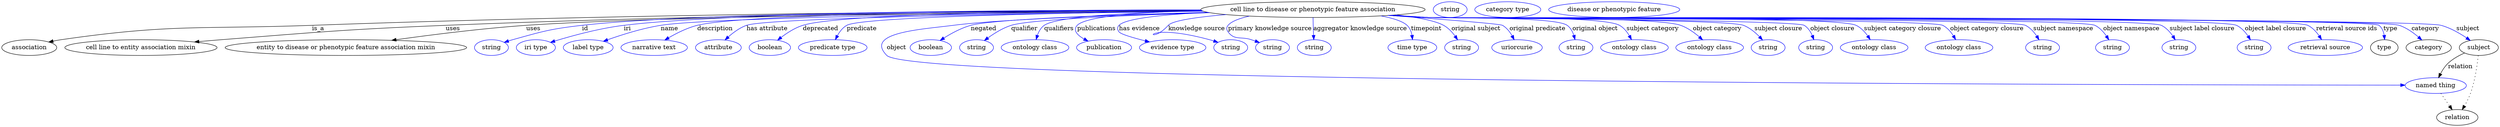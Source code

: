 digraph {
	graph [bb="0,0,5672.6,283"];
	node [label="\N"];
	"cell line to disease or phenotypic feature association"	[height=0.5,
		label="cell line to disease or phenotypic feature association",
		pos="2977.4,265",
		width=7.0771];
	association	[height=0.5,
		pos="62.394,178",
		width=1.7332];
	"cell line to disease or phenotypic feature association" -> association	[label=is_a,
		lp="717.39,221.5",
		pos="e,106.47,190.83 2723.2,263.6 2302.8,262.16 1436.3,255.84 703.39,229 449.81,219.71 384.44,233.02 133.39,196 127.91,195.19 122.22,\
194.16 116.57,193.01"];
	"cell line to entity association mixin"	[height=0.5,
		pos="315.39,178",
		width=4.8024];
	"cell line to disease or phenotypic feature association" -> "cell line to entity association mixin"	[label=uses,
		lp="1023.9,221.5",
		pos="e,436.75,190.82 2723.4,263.29 2348.1,261.37 1623.2,254.38 1007.4,229 780.45,219.65 723.83,213.9 497.39,196 481,194.7 463.78,193.24 \
446.75,191.72"];
	"entity to disease or phenotypic feature association mixin"	[height=0.5,
		pos="780.39,178",
		width=7.6188];
	"cell line to disease or phenotypic feature association" -> "entity to disease or phenotypic feature association mixin"	[label=uses,
		lp="1206.9,221.5",
		pos="e,884.59,194.68 2725.6,262.23 2306,258.76 1480.9,249.5 1190.4,229 1090.1,221.92 976.77,207.61 894.7,196.1"];
	id	[color=blue,
		height=0.5,
		label=string,
		pos="1111.4,178",
		width=1.0652];
	"cell line to disease or phenotypic feature association" -> id	[color=blue,
		label=id,
		lp="1323.4,221.5",
		pos="e,1140.4,189.97 2722.5,264.42 2326.3,264.1 1580.7,259.29 1316.4,229 1245.6,220.88 1228,215.28 1159.4,196 1156.3,195.13 1153.1,194.16 \
1149.9,193.14",
		style=solid];
	iri	[color=blue,
		height=0.5,
		label="iri type",
		pos="1212.4,178",
		width=1.2277];
	"cell line to disease or phenotypic feature association" -> iri	[color=blue,
		label=iri,
		lp="1419.4,221.5",
		pos="e,1245.7,190.07 2722.4,264.49 2345.4,264.15 1657.1,259.21 1411.4,229 1356.6,222.27 1295.3,205.38 1255.4,193.09",
		style=solid];
	name	[color=blue,
		height=0.5,
		label="label type",
		pos="1331.4,178",
		width=1.5707];
	"cell line to disease or phenotypic feature association" -> name	[color=blue,
		label=name,
		lp="1515.4,221.5",
		pos="e,1365.6,192.43 2726.6,261.79 2335.5,257.8 1613,247.95 1495.4,229 1453.7,222.28 1407.9,207.66 1375.3,195.96",
		style=solid];
	description	[color=blue,
		height=0.5,
		label="narrative text",
		pos="1481.4,178",
		width=2.0943];
	"cell line to disease or phenotypic feature association" -> description	[color=blue,
		label=description,
		lp="1618.9,221.5",
		pos="e,1505.3,195.21 2723.1,263.79 2349.7,262.55 1685.7,256.45 1578.4,229 1555.7,223.2 1532.4,211.36 1514.2,200.66",
		style=solid];
	"has attribute"	[color=blue,
		height=0.5,
		label=attribute,
		pos="1626.4,178",
		width=1.4443];
	"cell line to disease or phenotypic feature association" -> "has attribute"	[color=blue,
		label="has attribute",
		lp="1737.4,221.5",
		pos="e,1641.5,195.39 2728.2,261.22 2367.7,256.62 1738.2,246.2 1690.4,229 1674.9,223.42 1660.2,212.49 1648.8,202.28",
		style=solid];
	deprecated	[color=blue,
		height=0.5,
		label=boolean,
		pos="1743.4,178",
		width=1.2999];
	"cell line to disease or phenotypic feature association" -> deprecated	[color=blue,
		label=deprecated,
		lp="1858.9,221.5",
		pos="e,1761,194.91 2723.2,263.73 2408,262.24 1901.9,255.66 1818.4,229 1800.4,223.24 1782.6,211.77 1769,201.27",
		style=solid];
	predicate	[color=blue,
		height=0.5,
		label="predicate type",
		pos="1886.4,178",
		width=2.1665];
	"cell line to disease or phenotypic feature association" -> predicate	[color=blue,
		label=predicate,
		lp="1952.4,221.5",
		pos="e,1892.4,196.1 2727.2,261.56 2425.1,257.75 1953,248.69 1918.4,229 1909,223.65 1901.9,214.28 1896.8,205.08",
		style=solid];
	object	[color=blue,
		height=0.5,
		label="named thing",
		pos="5530.4,91",
		width=1.9318];
	"cell line to disease or phenotypic feature association" -> object	[color=blue,
		label=object,
		lp="2031.4,178",
		pos="e,5460.6,92.005 2740,258.42 2539.2,252.85 2267.4,243.08 2159.4,229 2086.6,219.51 1958,212.39 2009.4,160 2071.7,96.5 4931.8,92.257 \
5450.2,92.01",
		style=solid];
	negated	[color=blue,
		height=0.5,
		label=boolean,
		pos="2109.4,178",
		width=1.2999];
	"cell line to disease or phenotypic feature association" -> negated	[color=blue,
		label=negated,
		lp="2228.4,221.5",
		pos="e,2130.3,194.34 2738.2,258.76 2528.8,253.26 2250.2,243.39 2199.4,229 2177.9,222.92 2156,210.87 2139.1,200.13",
		style=solid];
	qualifier	[color=blue,
		height=0.5,
		label=string,
		pos="2212.4,178",
		width=1.0652];
	"cell line to disease or phenotypic feature association" -> qualifier	[color=blue,
		label=qualifier,
		lp="2321.4,221.5",
		pos="e,2230.2,194.06 2743,257.9 2561.4,252.2 2333.9,242.52 2291.4,229 2272.1,222.88 2252.9,210.88 2238.2,200.17",
		style=solid];
	qualifiers	[color=blue,
		height=0.5,
		label="ontology class",
		pos="2345.4,178",
		width=2.1304];
	"cell line to disease or phenotypic feature association" -> qualifiers	[color=blue,
		label=qualifiers,
		lp="2399.9,221.5",
		pos="e,2347.9,196.3 2725.9,262.01 2570.9,258.64 2396.3,250.12 2366.4,229 2358.7,223.55 2353.8,214.7 2350.7,205.95",
		style=solid];
	publications	[color=blue,
		height=0.5,
		label=publication,
		pos="2502.4,178",
		width=1.7332];
	"cell line to disease or phenotypic feature association" -> publications	[color=blue,
		label=publications,
		lp="2485.4,221.5",
		pos="e,2466.4,192.7 2724.3,262.82 2595.5,259.51 2461.8,250.76 2441.4,229 2430.7,217.53 2441.8,206.3 2457.4,197.39",
		style=solid];
	"has evidence"	[color=blue,
		height=0.5,
		label="evidence type",
		pos="2658.4,178",
		width=2.0943];
	"cell line to disease or phenotypic feature association" -> "has evidence"	[color=blue,
		label="has evidence",
		lp="2582.9,221.5",
		pos="e,2605.7,191 2738.6,258.68 2642.9,254.02 2551.5,245.31 2536.4,229 2531.9,224.1 2532.4,219.32 2536.4,214 2540.4,208.67 2568,200.54 \
2595.9,193.46",
		style=solid];
	"knowledge source"	[color=blue,
		height=0.5,
		label=string,
		pos="2790.4,178",
		width=1.0652];
	"cell line to disease or phenotypic feature association" -> "knowledge source"	[color=blue,
		label="knowledge source",
		lp="2712.9,221.5",
		pos="e,2761.7,189.96 2780,253.57 2715.9,248.15 2658.5,240.24 2648.4,229 2602,177.4 2578.2,240.52 2742.4,196 2745.6,195.14 2748.8,194.18 \
2752,193.16",
		style=solid];
	"primary knowledge source"	[color=blue,
		height=0.5,
		label=string,
		pos="2885.4,178",
		width=1.0652];
	"cell line to disease or phenotypic feature association" -> "primary knowledge source"	[color=blue,
		label="primary knowledge source",
		lp="2879.4,221.5",
		pos="e,2855.7,189.58 2832.8,250.12 2810.4,245.1 2792.1,238.28 2784.4,229 2780.1,223.88 2780.5,219.42 2784.4,214 2798.9,193.78 2813.9,\
204.15 2837.4,196 2840.3,195 2843.2,193.97 2846.2,192.92",
		style=solid];
	"aggregator knowledge source"	[color=blue,
		height=0.5,
		label=string,
		pos="2980.4,178",
		width=1.0652];
	"cell line to disease or phenotypic feature association" -> "aggregator knowledge source"	[color=blue,
		label="aggregator knowledge source",
		lp="3084.9,221.5",
		pos="e,2979.3,196.08 2977.6,246.87 2977.7,237.21 2978,224.93 2978.4,214 2978.5,211.45 2978.6,208.79 2978.7,206.13",
		style=solid];
	timepoint	[color=blue,
		height=0.5,
		label="time type",
		pos="3203.4,178",
		width=1.5346];
	"cell line to disease or phenotypic feature association" -> timepoint	[color=blue,
		label=timepoint,
		lp="3235.4,221.5",
		pos="e,3203.8,196.21 3131.5,250.66 3158.4,245.59 3181.1,238.61 3191.4,229 3197.7,223.12 3201,214.56 3202.6,206.16",
		style=solid];
	"original subject"	[color=blue,
		height=0.5,
		label=string,
		pos="3315.4,178",
		width=1.0652];
	"cell line to disease or phenotypic feature association" -> "original subject"	[color=blue,
		label="original subject",
		lp="3348.4,221.5",
		pos="e,3306.3,195.85 3166.2,252.86 3212.3,247.66 3254.2,240.06 3274.4,229 3285,223.22 3293.9,213.52 3300.6,204.19",
		style=solid];
	"original predicate"	[color=blue,
		height=0.5,
		label=uriorcurie,
		pos="3441.4,178",
		width=1.5887];
	"cell line to disease or phenotypic feature association" -> "original predicate"	[color=blue,
		label="original predicate",
		lp="3487.9,221.5",
		pos="e,3434.9,195.93 3149.7,251.72 3267.2,243.07 3402.6,232.44 3408.4,229 3417.8,223.44 3425,214.03 3430.3,204.86",
		style=solid];
	"original object"	[color=blue,
		height=0.5,
		label=string,
		pos="3575.4,178",
		width=1.0652];
	"cell line to disease or phenotypic feature association" -> "original object"	[color=blue,
		label="original object",
		lp="3618.9,221.5",
		pos="e,3573.2,196.27 3157.4,252.24 3185.5,250.45 3214.2,248.65 3241.4,247 3276.3,244.88 3527,249.41 3555.4,229 3562.9,223.58 3567.6,214.86 \
3570.5,206.2",
		style=solid];
	"subject category"	[color=blue,
		height=0.5,
		label="ontology class",
		pos="3708.4,178",
		width=2.1304];
	"cell line to disease or phenotypic feature association" -> "subject category"	[color=blue,
		label="subject category",
		lp="3749.9,221.5",
		pos="e,3701.7,196.09 3154.5,252.04 3183.5,250.24 3213.3,248.49 3241.4,247 3289.5,244.45 3632.3,252.41 3674.4,229 3684,223.64 3691.5,214.27 \
3696.9,205.07",
		style=solid];
	"object category"	[color=blue,
		height=0.5,
		label="ontology class",
		pos="3879.4,178",
		width=2.1304];
	"cell line to disease or phenotypic feature association" -> "object category"	[color=blue,
		label="object category",
		lp="3896.9,221.5",
		pos="e,3863.5,195.62 3152.7,251.9 3182.3,250.09 3212.7,248.37 3241.4,247 3304.9,243.96 3753.4,250.2 3813.4,229 3829.1,223.43 3844.2,212.62 \
3855.9,202.47",
		style=solid];
	"subject closure"	[color=blue,
		height=0.5,
		label=string,
		pos="4012.4,178",
		width=1.0652];
	"cell line to disease or phenotypic feature association" -> "subject closure"	[color=blue,
		label="subject closure",
		lp="4035.9,221.5",
		pos="e,3999.6,195.37 3151.3,251.83 3181.3,250.01 3212.3,248.3 3241.4,247 3281.1,245.22 3919.5,243.63 3956.4,229 3970.3,223.49 3983,212.88 \
3992.8,202.84",
		style=solid];
	"object closure"	[color=blue,
		height=0.5,
		label=string,
		pos="4120.4,178",
		width=1.0652];
	"cell line to disease or phenotypic feature association" -> "object closure"	[color=blue,
		label="object closure",
		lp="4158.4,221.5",
		pos="e,4116.4,196.04 3150.6,251.77 3180.8,249.94 3212,248.25 3241.4,247 3265.1,245.99 4074.3,241.51 4094.4,229 4102.9,223.69 4108.8,214.58 \
4112.8,205.58",
		style=solid];
	"subject category closure"	[color=blue,
		height=0.5,
		label="ontology class",
		pos="4253.4,178",
		width=2.1304];
	"cell line to disease or phenotypic feature association" -> "subject category closure"	[color=blue,
		label="subject category closure",
		lp="4317.9,221.5",
		pos="e,4244.5,196.27 3150.2,251.73 3180.6,249.9 3211.9,248.22 3241.4,247 3295.3,244.77 4163.8,252.53 4212.4,229 4223.2,223.75 4232.2,\
214.13 4238.9,204.72",
		style=solid];
	"object category closure"	[color=blue,
		height=0.5,
		label="ontology class",
		pos="4446.4,178",
		width=2.1304];
	"cell line to disease or phenotypic feature association" -> "object category closure"	[color=blue,
		label="object category closure",
		lp="4509.9,221.5",
		pos="e,4438.8,196.24 3149.5,251.7 3180.1,249.86 3211.7,248.18 3241.4,247 3273.8,245.71 4380.5,243.83 4409.4,229 4419.6,223.76 4427.7,\
214.28 4433.7,204.97",
		style=solid];
	"subject namespace"	[color=blue,
		height=0.5,
		label=string,
		pos="4636.4,178",
		width=1.0652];
	"cell line to disease or phenotypic feature association" -> "subject namespace"	[color=blue,
		label="subject namespace",
		lp="4683.4,221.5",
		pos="e,4628.4,195.78 3149.2,251.66 3179.9,249.82 3211.6,248.16 3241.4,247 3279,245.54 4563.7,245.75 4597.4,229 4608.1,223.68 4616.8,213.86 \
4623.2,204.32",
		style=solid];
	"object namespace"	[color=blue,
		height=0.5,
		label=string,
		pos="4795.4,178",
		width=1.0652];
	"cell line to disease or phenotypic feature association" -> "object namespace"	[color=blue,
		label="object namespace",
		lp="4838.4,221.5",
		pos="e,4787.1,195.8 3148.8,251.65 3179.6,249.81 3211.4,248.14 3241.4,247 3283.4,245.4 4717.6,247.44 4755.4,229 4766.3,223.7 4775.1,213.88 \
4781.7,204.34",
		style=solid];
	"subject label closure"	[color=blue,
		height=0.5,
		label=string,
		pos="4946.4,178",
		width=1.0652];
	"cell line to disease or phenotypic feature association" -> "subject label closure"	[color=blue,
		label="subject label closure",
		lp="4999.4,221.5",
		pos="e,4938.1,195.8 3148.5,251.65 3179.4,249.79 3211.3,248.13 3241.4,247 3287.6,245.26 4864.8,249.26 4906.4,229 4917.3,223.71 4926.1,\
213.89 4932.7,204.35",
		style=solid];
	"object label closure"	[color=blue,
		height=0.5,
		label=string,
		pos="5117.4,178",
		width=1.0652];
	"cell line to disease or phenotypic feature association" -> "object label closure"	[color=blue,
		label="object label closure",
		lp="5165.9,221.5",
		pos="e,5109.1,195.81 3148.5,251.62 3179.4,249.77 3211.3,248.11 3241.4,247 3292.4,245.11 5031.5,251.32 5077.4,229 5088.3,223.71 5097.1,\
213.9 5103.7,204.35",
		style=solid];
	"retrieval source ids"	[color=blue,
		height=0.5,
		label="retrieval source",
		pos="5279.4,178",
		width=2.347];
	"cell line to disease or phenotypic feature association" -> "retrieval source ids"	[color=blue,
		label="retrieval source ids",
		lp="5327.9,221.5",
		pos="e,5270.8,196.3 3148.1,251.62 3179.1,249.77 3211.2,248.11 3241.4,247 3296.9,244.97 5189.5,253.27 5239.4,229 5250.1,223.79 5258.9,\
214.18 5265.4,204.76",
		style=solid];
	type	[height=0.5,
		pos="5413.4,178",
		width=0.86659];
	"cell line to disease or phenotypic feature association" -> type	[color=blue,
		label=type,
		lp="5427.4,221.5",
		pos="e,5414.2,196.19 3148.1,251.6 3179.1,249.75 3211.2,248.1 3241.4,247 3271.4,245.91 5377.9,247.67 5401.4,229 5408.2,223.55 5411.6,214.93 \
5413.2,206.38",
		style=solid];
	category	[height=0.5,
		pos="5514.4,178",
		width=1.4263];
	"cell line to disease or phenotypic feature association" -> category	[color=blue,
		label=category,
		lp="5506.9,221.5",
		pos="e,5498.8,195.26 3148.1,251.6 3179.1,249.75 3211.2,248.09 3241.4,247 3302.6,244.78 5389.3,248.55 5447.4,229 5463.6,223.55 5479.1,\
212.52 5491.1,202.21",
		style=solid];
	subject	[height=0.5,
		pos="5628.4,178",
		width=1.2277];
	"cell line to disease or phenotypic feature association" -> subject	[color=blue,
		label=subject,
		lp="5603.4,221.5",
		pos="e,5608.9,194.34 3147.7,251.61 3178.9,249.75 3211.1,248.09 3241.4,247 3305.3,244.7 5480.7,245.88 5542.4,229 5563.3,223.27 5584.4,\
211.11 5600.5,200.21",
		style=solid];
	relation	[height=0.5,
		pos="5579.4,18",
		width=1.2999];
	object -> relation	[pos="e,5567.9,35.705 5542,73.174 5548,64.509 5555.4,53.768 5562,44.141",
		style=dotted];
	association_type	[color=blue,
		height=0.5,
		label=string,
		pos="3288.4,265",
		width=1.0652];
	association_category	[color=blue,
		height=0.5,
		label="category type",
		pos="3419.4,265",
		width=2.0762];
	subject -> object	[label=relation,
		lp="5586.4,134.5",
		pos="e,5536.8,108.97 5595.9,165.59 5583.1,159.94 5569,152.13 5558.4,142 5551.4,135.31 5545.7,126.48 5541.3,118.1"];
	subject -> relation	[pos="e,5590.6,35.828 5627,159.99 5624.9,139.02 5620,102.55 5609.4,73 5605.9,63.258 5600.8,53.189 5595.8,44.423",
		style=dotted];
	"cell line to disease or phenotypic feature association_subject"	[color=blue,
		height=0.5,
		label="disease or phenotypic feature",
		pos="3661.4,265",
		width=4.1344];
}
